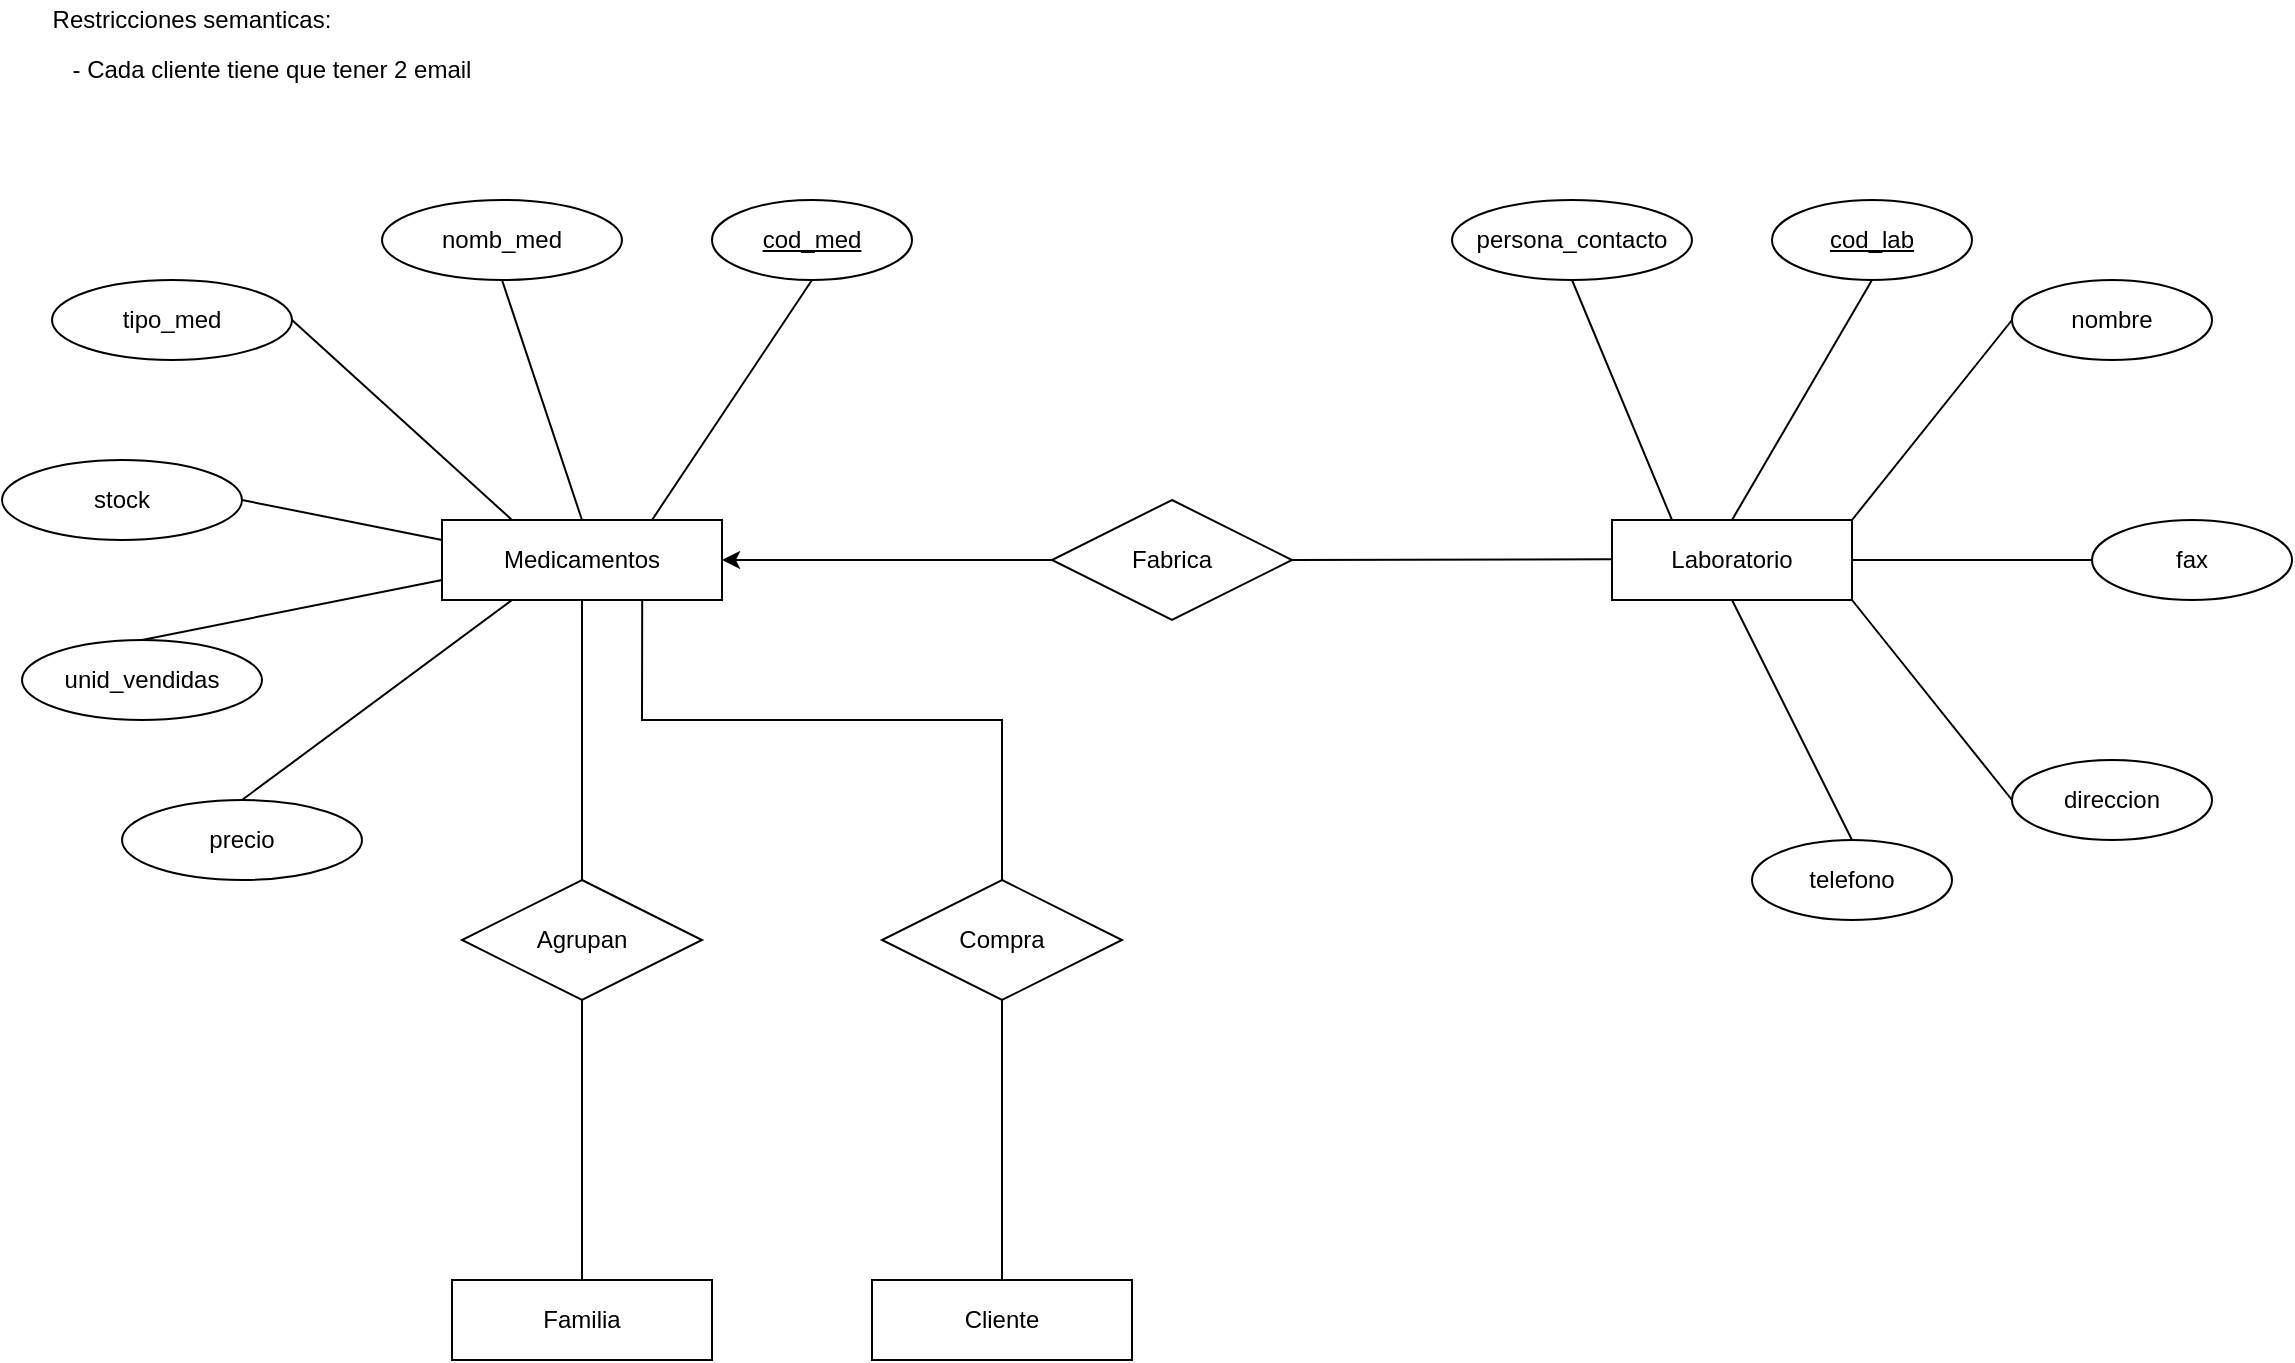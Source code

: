 <mxfile version="21.7.5" type="device">
  <diagram name="Página-1" id="4huNfL7pB0AyObAqlQ7k">
    <mxGraphModel dx="1674" dy="836" grid="1" gridSize="10" guides="1" tooltips="1" connect="1" arrows="1" fold="1" page="1" pageScale="1" pageWidth="4681" pageHeight="3300" math="0" shadow="0">
      <root>
        <mxCell id="0" />
        <mxCell id="1" parent="0" />
        <mxCell id="pyem5_0U6EFI_bZUwjQr-18" value="Restricciones semanticas:" style="text;html=1;strokeColor=none;fillColor=none;align=center;verticalAlign=middle;whiteSpace=wrap;rounded=0;" parent="1" vertex="1">
          <mxGeometry x="40" y="40" width="150" height="20" as="geometry" />
        </mxCell>
        <mxCell id="pyem5_0U6EFI_bZUwjQr-19" value="- Cada cliente tiene que tener 2 email" style="text;html=1;strokeColor=none;fillColor=none;align=center;verticalAlign=middle;whiteSpace=wrap;rounded=0;" parent="1" vertex="1">
          <mxGeometry x="50" y="60" width="210" height="30" as="geometry" />
        </mxCell>
        <mxCell id="pyem5_0U6EFI_bZUwjQr-23" value="Laboratorio" style="whiteSpace=wrap;html=1;align=center;" parent="1" vertex="1">
          <mxGeometry x="825" y="300" width="120" height="40" as="geometry" />
        </mxCell>
        <mxCell id="pyem5_0U6EFI_bZUwjQr-26" value="Familia" style="whiteSpace=wrap;html=1;align=center;" parent="1" vertex="1">
          <mxGeometry x="245" y="680" width="130" height="40" as="geometry" />
        </mxCell>
        <mxCell id="pyem5_0U6EFI_bZUwjQr-28" value="Fabrica" style="shape=rhombus;perimeter=rhombusPerimeter;whiteSpace=wrap;html=1;align=center;" parent="1" vertex="1">
          <mxGeometry x="545" y="290" width="120" height="60" as="geometry" />
        </mxCell>
        <mxCell id="pyem5_0U6EFI_bZUwjQr-30" value="Medicamentos" style="whiteSpace=wrap;html=1;align=center;" parent="1" vertex="1">
          <mxGeometry x="240" y="300" width="140" height="40" as="geometry" />
        </mxCell>
        <mxCell id="pyem5_0U6EFI_bZUwjQr-33" value="nombre" style="ellipse;whiteSpace=wrap;html=1;align=center;" parent="1" vertex="1">
          <mxGeometry x="1025" y="180" width="100" height="40" as="geometry" />
        </mxCell>
        <mxCell id="pyem5_0U6EFI_bZUwjQr-34" value="telefono" style="ellipse;whiteSpace=wrap;html=1;align=center;" parent="1" vertex="1">
          <mxGeometry x="895" y="460" width="100" height="40" as="geometry" />
        </mxCell>
        <mxCell id="pyem5_0U6EFI_bZUwjQr-35" value="direccion" style="ellipse;whiteSpace=wrap;html=1;align=center;" parent="1" vertex="1">
          <mxGeometry x="1025" y="420" width="100" height="40" as="geometry" />
        </mxCell>
        <mxCell id="pyem5_0U6EFI_bZUwjQr-36" value="fax" style="ellipse;whiteSpace=wrap;html=1;align=center;" parent="1" vertex="1">
          <mxGeometry x="1065" y="300" width="100" height="40" as="geometry" />
        </mxCell>
        <mxCell id="pyem5_0U6EFI_bZUwjQr-37" value="persona_contacto" style="ellipse;whiteSpace=wrap;html=1;align=center;" parent="1" vertex="1">
          <mxGeometry x="745" y="140" width="120" height="40" as="geometry" />
        </mxCell>
        <mxCell id="pyem5_0U6EFI_bZUwjQr-38" value="" style="endArrow=none;html=1;rounded=0;exitX=0.5;exitY=1;exitDx=0;exitDy=0;entryX=0.25;entryY=0;entryDx=0;entryDy=0;" parent="1" source="pyem5_0U6EFI_bZUwjQr-37" target="pyem5_0U6EFI_bZUwjQr-23" edge="1">
          <mxGeometry width="50" height="50" relative="1" as="geometry">
            <mxPoint x="625" y="460" as="sourcePoint" />
            <mxPoint x="675" y="410" as="targetPoint" />
          </mxGeometry>
        </mxCell>
        <mxCell id="pyem5_0U6EFI_bZUwjQr-39" value="" style="endArrow=none;html=1;rounded=0;exitX=0.5;exitY=1;exitDx=0;exitDy=0;entryX=0.5;entryY=0;entryDx=0;entryDy=0;" parent="1" target="pyem5_0U6EFI_bZUwjQr-23" edge="1">
          <mxGeometry width="50" height="50" relative="1" as="geometry">
            <mxPoint x="955" y="180.0" as="sourcePoint" />
            <mxPoint x="815" y="410" as="targetPoint" />
          </mxGeometry>
        </mxCell>
        <mxCell id="pyem5_0U6EFI_bZUwjQr-40" value="" style="endArrow=none;html=1;rounded=0;exitX=0;exitY=0.5;exitDx=0;exitDy=0;entryX=1;entryY=0;entryDx=0;entryDy=0;" parent="1" source="pyem5_0U6EFI_bZUwjQr-33" target="pyem5_0U6EFI_bZUwjQr-23" edge="1">
          <mxGeometry width="50" height="50" relative="1" as="geometry">
            <mxPoint x="835" y="460" as="sourcePoint" />
            <mxPoint x="885" y="410" as="targetPoint" />
          </mxGeometry>
        </mxCell>
        <mxCell id="pyem5_0U6EFI_bZUwjQr-41" value="" style="endArrow=none;html=1;rounded=0;exitX=0.5;exitY=0;exitDx=0;exitDy=0;entryX=0.5;entryY=1;entryDx=0;entryDy=0;" parent="1" source="pyem5_0U6EFI_bZUwjQr-34" target="pyem5_0U6EFI_bZUwjQr-23" edge="1">
          <mxGeometry width="50" height="50" relative="1" as="geometry">
            <mxPoint x="995" y="450" as="sourcePoint" />
            <mxPoint x="1045" y="400" as="targetPoint" />
          </mxGeometry>
        </mxCell>
        <mxCell id="pyem5_0U6EFI_bZUwjQr-42" value="" style="endArrow=none;html=1;rounded=0;exitX=0;exitY=0.5;exitDx=0;exitDy=0;entryX=1;entryY=1;entryDx=0;entryDy=0;" parent="1" source="pyem5_0U6EFI_bZUwjQr-35" target="pyem5_0U6EFI_bZUwjQr-23" edge="1">
          <mxGeometry width="50" height="50" relative="1" as="geometry">
            <mxPoint x="1105" y="480" as="sourcePoint" />
            <mxPoint x="1155" y="430" as="targetPoint" />
          </mxGeometry>
        </mxCell>
        <mxCell id="pyem5_0U6EFI_bZUwjQr-43" value="" style="endArrow=none;html=1;rounded=0;exitX=0;exitY=0.5;exitDx=0;exitDy=0;entryX=1;entryY=0.5;entryDx=0;entryDy=0;" parent="1" source="pyem5_0U6EFI_bZUwjQr-36" target="pyem5_0U6EFI_bZUwjQr-23" edge="1">
          <mxGeometry width="50" height="50" relative="1" as="geometry">
            <mxPoint x="1015" y="410" as="sourcePoint" />
            <mxPoint x="1065" y="360" as="targetPoint" />
          </mxGeometry>
        </mxCell>
        <mxCell id="pyem5_0U6EFI_bZUwjQr-44" value="cod_lab" style="ellipse;whiteSpace=wrap;html=1;align=center;fontStyle=4;" parent="1" vertex="1">
          <mxGeometry x="905" y="140" width="100" height="40" as="geometry" />
        </mxCell>
        <mxCell id="pyem5_0U6EFI_bZUwjQr-46" value="" style="endArrow=none;html=1;rounded=0;entryX=0;entryY=0.5;entryDx=0;entryDy=0;exitX=1;exitY=0.5;exitDx=0;exitDy=0;" parent="1" source="pyem5_0U6EFI_bZUwjQr-28" edge="1">
          <mxGeometry width="50" height="50" relative="1" as="geometry">
            <mxPoint x="670" y="330" as="sourcePoint" />
            <mxPoint x="825" y="319.58" as="targetPoint" />
          </mxGeometry>
        </mxCell>
        <mxCell id="pyem5_0U6EFI_bZUwjQr-47" value="" style="endArrow=classic;html=1;rounded=0;exitX=0;exitY=0.5;exitDx=0;exitDy=0;" parent="1" source="pyem5_0U6EFI_bZUwjQr-28" target="pyem5_0U6EFI_bZUwjQr-30" edge="1">
          <mxGeometry width="50" height="50" relative="1" as="geometry">
            <mxPoint x="530" y="340" as="sourcePoint" />
            <mxPoint x="775" y="290" as="targetPoint" />
          </mxGeometry>
        </mxCell>
        <mxCell id="pyem5_0U6EFI_bZUwjQr-48" value="nomb_med" style="ellipse;whiteSpace=wrap;html=1;align=center;" parent="1" vertex="1">
          <mxGeometry x="210" y="140" width="120" height="40" as="geometry" />
        </mxCell>
        <mxCell id="pyem5_0U6EFI_bZUwjQr-49" value="cod_med" style="ellipse;whiteSpace=wrap;html=1;align=center;fontStyle=4;" parent="1" vertex="1">
          <mxGeometry x="375" y="140" width="100" height="40" as="geometry" />
        </mxCell>
        <mxCell id="pyem5_0U6EFI_bZUwjQr-50" value="tipo_med" style="ellipse;whiteSpace=wrap;html=1;align=center;" parent="1" vertex="1">
          <mxGeometry x="45" y="180" width="120" height="40" as="geometry" />
        </mxCell>
        <mxCell id="pyem5_0U6EFI_bZUwjQr-51" value="stock" style="ellipse;whiteSpace=wrap;html=1;align=center;" parent="1" vertex="1">
          <mxGeometry x="20" y="270" width="120" height="40" as="geometry" />
        </mxCell>
        <mxCell id="pyem5_0U6EFI_bZUwjQr-52" value="unid_vendidas" style="ellipse;whiteSpace=wrap;html=1;align=center;" parent="1" vertex="1">
          <mxGeometry x="30" y="360" width="120" height="40" as="geometry" />
        </mxCell>
        <mxCell id="pyem5_0U6EFI_bZUwjQr-53" value="precio" style="ellipse;whiteSpace=wrap;html=1;align=center;" parent="1" vertex="1">
          <mxGeometry x="80" y="440" width="120" height="40" as="geometry" />
        </mxCell>
        <mxCell id="pyem5_0U6EFI_bZUwjQr-54" value="" style="endArrow=none;html=1;rounded=0;exitX=0.75;exitY=0;exitDx=0;exitDy=0;entryX=0.5;entryY=1;entryDx=0;entryDy=0;" parent="1" source="pyem5_0U6EFI_bZUwjQr-30" target="pyem5_0U6EFI_bZUwjQr-49" edge="1">
          <mxGeometry width="50" height="50" relative="1" as="geometry">
            <mxPoint x="275" y="260" as="sourcePoint" />
            <mxPoint x="325" y="210" as="targetPoint" />
          </mxGeometry>
        </mxCell>
        <mxCell id="pyem5_0U6EFI_bZUwjQr-55" value="" style="endArrow=none;html=1;rounded=0;exitX=0.5;exitY=0;exitDx=0;exitDy=0;entryX=0.5;entryY=1;entryDx=0;entryDy=0;" parent="1" source="pyem5_0U6EFI_bZUwjQr-30" target="pyem5_0U6EFI_bZUwjQr-48" edge="1">
          <mxGeometry width="50" height="50" relative="1" as="geometry">
            <mxPoint x="245" y="250" as="sourcePoint" />
            <mxPoint x="295" y="200" as="targetPoint" />
          </mxGeometry>
        </mxCell>
        <mxCell id="pyem5_0U6EFI_bZUwjQr-57" value="" style="endArrow=none;html=1;rounded=0;exitX=1;exitY=0.5;exitDx=0;exitDy=0;entryX=0.25;entryY=0;entryDx=0;entryDy=0;" parent="1" source="pyem5_0U6EFI_bZUwjQr-50" target="pyem5_0U6EFI_bZUwjQr-30" edge="1">
          <mxGeometry width="50" height="50" relative="1" as="geometry">
            <mxPoint x="175" y="270" as="sourcePoint" />
            <mxPoint x="225" y="220" as="targetPoint" />
          </mxGeometry>
        </mxCell>
        <mxCell id="pyem5_0U6EFI_bZUwjQr-58" value="" style="endArrow=none;html=1;rounded=0;exitX=1;exitY=0.5;exitDx=0;exitDy=0;entryX=0;entryY=0.25;entryDx=0;entryDy=0;" parent="1" source="pyem5_0U6EFI_bZUwjQr-51" target="pyem5_0U6EFI_bZUwjQr-30" edge="1">
          <mxGeometry width="50" height="50" relative="1" as="geometry">
            <mxPoint x="175" y="400" as="sourcePoint" />
            <mxPoint x="225" y="350" as="targetPoint" />
          </mxGeometry>
        </mxCell>
        <mxCell id="pyem5_0U6EFI_bZUwjQr-59" value="" style="endArrow=none;html=1;rounded=0;exitX=0.5;exitY=0;exitDx=0;exitDy=0;entryX=0;entryY=0.75;entryDx=0;entryDy=0;" parent="1" source="pyem5_0U6EFI_bZUwjQr-52" edge="1" target="pyem5_0U6EFI_bZUwjQr-30">
          <mxGeometry width="50" height="50" relative="1" as="geometry">
            <mxPoint x="215" y="420" as="sourcePoint" />
            <mxPoint x="250" y="340" as="targetPoint" />
          </mxGeometry>
        </mxCell>
        <mxCell id="pyem5_0U6EFI_bZUwjQr-60" value="" style="endArrow=none;html=1;rounded=0;entryX=0.25;entryY=1;entryDx=0;entryDy=0;exitX=0.5;exitY=0;exitDx=0;exitDy=0;" parent="1" source="pyem5_0U6EFI_bZUwjQr-53" target="pyem5_0U6EFI_bZUwjQr-30" edge="1">
          <mxGeometry width="50" height="50" relative="1" as="geometry">
            <mxPoint x="315" y="420" as="sourcePoint" />
            <mxPoint x="365" y="370" as="targetPoint" />
          </mxGeometry>
        </mxCell>
        <mxCell id="pyem5_0U6EFI_bZUwjQr-63" value="Cliente" style="whiteSpace=wrap;html=1;align=center;" parent="1" vertex="1">
          <mxGeometry x="455" y="680" width="130" height="40" as="geometry" />
        </mxCell>
        <mxCell id="pyem5_0U6EFI_bZUwjQr-64" value="Compra" style="shape=rhombus;perimeter=rhombusPerimeter;whiteSpace=wrap;html=1;align=center;" parent="1" vertex="1">
          <mxGeometry x="460" y="480" width="120" height="60" as="geometry" />
        </mxCell>
        <mxCell id="pyem5_0U6EFI_bZUwjQr-65" value="" style="endArrow=none;html=1;rounded=0;exitX=0.5;exitY=0;exitDx=0;exitDy=0;entryX=0.5;entryY=1;entryDx=0;entryDy=0;" parent="1" source="pyem5_0U6EFI_bZUwjQr-63" target="pyem5_0U6EFI_bZUwjQr-64" edge="1">
          <mxGeometry width="50" height="50" relative="1" as="geometry">
            <mxPoint x="555" y="680" as="sourcePoint" />
            <mxPoint x="605" y="630" as="targetPoint" />
          </mxGeometry>
        </mxCell>
        <mxCell id="pyem5_0U6EFI_bZUwjQr-66" value="" style="endArrow=none;html=1;rounded=0;exitX=0.5;exitY=0;exitDx=0;exitDy=0;entryX=0.715;entryY=0.993;entryDx=0;entryDy=0;entryPerimeter=0;" parent="1" source="pyem5_0U6EFI_bZUwjQr-64" target="pyem5_0U6EFI_bZUwjQr-30" edge="1">
          <mxGeometry width="50" height="50" relative="1" as="geometry">
            <mxPoint x="605" y="400" as="sourcePoint" />
            <mxPoint x="350" y="360" as="targetPoint" />
            <Array as="points">
              <mxPoint x="520" y="400" />
              <mxPoint x="340" y="400" />
            </Array>
          </mxGeometry>
        </mxCell>
        <mxCell id="LgB66uvvJ5wx35rse9mL-1" value="Agrupan" style="shape=rhombus;perimeter=rhombusPerimeter;whiteSpace=wrap;html=1;align=center;" vertex="1" parent="1">
          <mxGeometry x="250" y="480" width="120" height="60" as="geometry" />
        </mxCell>
        <mxCell id="LgB66uvvJ5wx35rse9mL-2" value="" style="endArrow=none;html=1;rounded=0;exitX=0.5;exitY=0;exitDx=0;exitDy=0;entryX=0.5;entryY=1;entryDx=0;entryDy=0;" edge="1" parent="1" target="pyem5_0U6EFI_bZUwjQr-30">
          <mxGeometry width="50" height="50" relative="1" as="geometry">
            <mxPoint x="310" y="480" as="sourcePoint" />
            <mxPoint x="360" y="390" as="targetPoint" />
          </mxGeometry>
        </mxCell>
        <mxCell id="LgB66uvvJ5wx35rse9mL-3" value="" style="endArrow=none;html=1;rounded=0;entryX=0.5;entryY=1;entryDx=0;entryDy=0;exitX=0.5;exitY=0;exitDx=0;exitDy=0;" edge="1" parent="1" source="pyem5_0U6EFI_bZUwjQr-26" target="LgB66uvvJ5wx35rse9mL-1">
          <mxGeometry width="50" height="50" relative="1" as="geometry">
            <mxPoint x="320" y="630" as="sourcePoint" />
            <mxPoint x="370" y="580" as="targetPoint" />
          </mxGeometry>
        </mxCell>
      </root>
    </mxGraphModel>
  </diagram>
</mxfile>
